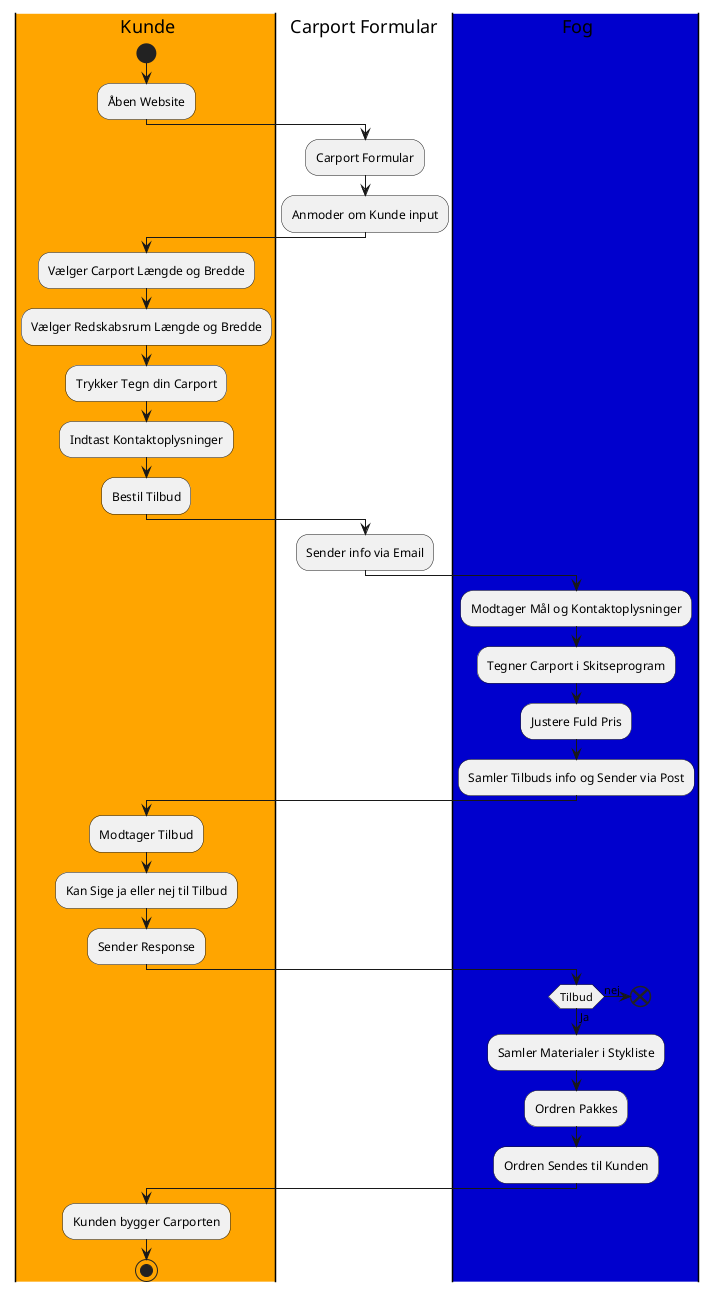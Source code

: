 @startuml
|#Orange|k| Kunde
|c|Carport Formular
|#MediumBlue|f| Fog

|k|
start
:Åben Website;
|c|
:Carport Formular;
:Anmoder om Kunde input;
|k|
:Vælger Carport Længde og Bredde;
:Vælger Redskabsrum Længde og Bredde;
:Trykker Tegn din Carport;
:Indtast Kontaktoplysninger;
:Bestil Tilbud;
|c|
:Sender info via Email;

|f|
:Modtager Mål og Kontaktoplysninger;
:Tegner Carport i Skitseprogram;
:Justere Fuld Pris;
:Samler Tilbuds info og Sender via Post;
|k|
:Modtager Tilbud;
:Kan Sige ja eller nej til Tilbud;
:Sender Response;
|f|
 if (Tilbud) is (Ja) then
         |f|
         :Samler Materialer i Stykliste;
         :Ordren Pakkes;
         :Ordren Sendes til Kunden;
 else (nej)
       end
       |k|
 endif
         :Kunden bygger Carporten;
 stop
@enduml
